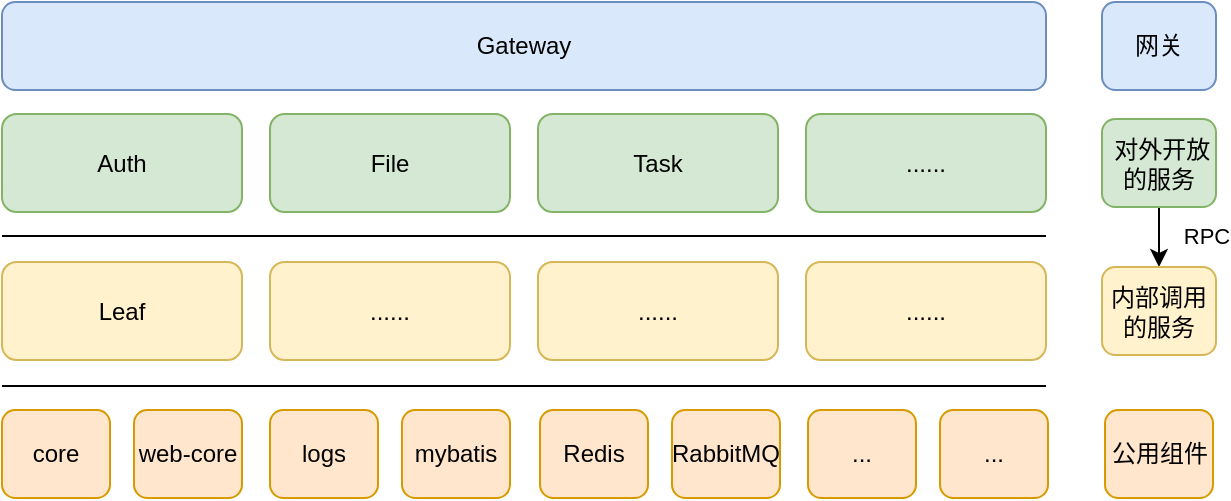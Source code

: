 <mxfile version="20.3.0" type="device" pages="4"><diagram id="vO5mNBSJw-7P1CVZ3sPO" name="组件结构图"><mxGraphModel dx="1546" dy="922" grid="0" gridSize="10" guides="1" tooltips="1" connect="1" arrows="1" fold="1" page="0" pageScale="1" pageWidth="850" pageHeight="1100" math="0" shadow="0"><root><mxCell id="0"/><mxCell id="1" parent="0"/><mxCell id="3-52ZUQiJojDxh2w4e1e-1" value="Gateway" style="rounded=1;whiteSpace=wrap;html=1;fillColor=#dae8fc;strokeColor=#6c8ebf;" parent="1" vertex="1"><mxGeometry x="151" y="130" width="522" height="44" as="geometry"/></mxCell><mxCell id="3-52ZUQiJojDxh2w4e1e-2" value="Auth" style="rounded=1;whiteSpace=wrap;html=1;fillColor=#d5e8d4;strokeColor=#82b366;" parent="1" vertex="1"><mxGeometry x="151" y="186" width="120" height="49" as="geometry"/></mxCell><mxCell id="3-52ZUQiJojDxh2w4e1e-3" value="File" style="rounded=1;whiteSpace=wrap;html=1;fillColor=#d5e8d4;strokeColor=#82b366;" parent="1" vertex="1"><mxGeometry x="285" y="186" width="120" height="49" as="geometry"/></mxCell><mxCell id="3-52ZUQiJojDxh2w4e1e-4" value="Task" style="rounded=1;whiteSpace=wrap;html=1;fillColor=#d5e8d4;strokeColor=#82b366;" parent="1" vertex="1"><mxGeometry x="419" y="186" width="120" height="49" as="geometry"/></mxCell><mxCell id="3-52ZUQiJojDxh2w4e1e-5" value="......" style="rounded=1;whiteSpace=wrap;html=1;fillColor=#d5e8d4;strokeColor=#82b366;" parent="1" vertex="1"><mxGeometry x="553" y="186" width="120" height="49" as="geometry"/></mxCell><mxCell id="3-52ZUQiJojDxh2w4e1e-7" value="Leaf" style="rounded=1;whiteSpace=wrap;html=1;fillColor=#fff2cc;strokeColor=#d6b656;" parent="1" vertex="1"><mxGeometry x="151" y="260" width="120" height="49" as="geometry"/></mxCell><mxCell id="3-52ZUQiJojDxh2w4e1e-8" value="&lt;meta charset=&quot;utf-8&quot;&gt;&lt;span style=&quot;color: rgb(0, 0, 0); font-family: Helvetica; font-size: 12px; font-style: normal; font-variant-ligatures: normal; font-variant-caps: normal; font-weight: 400; letter-spacing: normal; orphans: 2; text-align: center; text-indent: 0px; text-transform: none; widows: 2; word-spacing: 0px; -webkit-text-stroke-width: 0px; text-decoration-thickness: initial; text-decoration-style: initial; text-decoration-color: initial; float: none; display: inline !important;&quot;&gt;......&lt;/span&gt;" style="rounded=1;whiteSpace=wrap;html=1;fillColor=#fff2cc;strokeColor=#d6b656;labelBackgroundColor=none;" parent="1" vertex="1"><mxGeometry x="285" y="260" width="120" height="49" as="geometry"/></mxCell><mxCell id="3-52ZUQiJojDxh2w4e1e-10" value="" style="endArrow=none;html=1;rounded=0;exitX=0;exitY=1;exitDx=0;exitDy=0;entryX=1;entryY=1;entryDx=0;entryDy=0;" parent="1" edge="1"><mxGeometry width="50" height="50" relative="1" as="geometry"><mxPoint x="151.0" y="247.0" as="sourcePoint"/><mxPoint x="673.0" y="247.0" as="targetPoint"/></mxGeometry></mxCell><mxCell id="3-52ZUQiJojDxh2w4e1e-11" value="&lt;meta charset=&quot;utf-8&quot;&gt;&lt;span style=&quot;color: rgb(0, 0, 0); font-family: Helvetica; font-size: 12px; font-style: normal; font-variant-ligatures: normal; font-variant-caps: normal; font-weight: 400; letter-spacing: normal; orphans: 2; text-align: center; text-indent: 0px; text-transform: none; widows: 2; word-spacing: 0px; -webkit-text-stroke-width: 0px; text-decoration-thickness: initial; text-decoration-style: initial; text-decoration-color: initial; float: none; display: inline !important;&quot;&gt;......&lt;/span&gt;" style="rounded=1;whiteSpace=wrap;html=1;fillColor=#fff2cc;strokeColor=#d6b656;labelBackgroundColor=none;" parent="1" vertex="1"><mxGeometry x="419" y="260" width="120" height="49" as="geometry"/></mxCell><mxCell id="3-52ZUQiJojDxh2w4e1e-12" value="......" style="rounded=1;whiteSpace=wrap;html=1;fillColor=#fff2cc;strokeColor=#d6b656;" parent="1" vertex="1"><mxGeometry x="553" y="260" width="120" height="49" as="geometry"/></mxCell><mxCell id="3-52ZUQiJojDxh2w4e1e-14" value="网关" style="rounded=1;whiteSpace=wrap;html=1;fillColor=#dae8fc;strokeColor=#6c8ebf;" parent="1" vertex="1"><mxGeometry x="701" y="130" width="57" height="44" as="geometry"/></mxCell><mxCell id="3-52ZUQiJojDxh2w4e1e-17" value="" style="edgeStyle=orthogonalEdgeStyle;rounded=0;orthogonalLoop=1;jettySize=auto;html=1;" parent="1" source="3-52ZUQiJojDxh2w4e1e-15" target="3-52ZUQiJojDxh2w4e1e-16" edge="1"><mxGeometry relative="1" as="geometry"/></mxCell><mxCell id="3-52ZUQiJojDxh2w4e1e-18" value="RPC" style="edgeLabel;html=1;align=center;verticalAlign=middle;resizable=0;points=[];" parent="3-52ZUQiJojDxh2w4e1e-17" vertex="1" connectable="0"><mxGeometry x="0.104" y="4" relative="1" as="geometry"><mxPoint x="27" y="2" as="offset"/></mxGeometry></mxCell><mxCell id="3-52ZUQiJojDxh2w4e1e-15" value="&amp;nbsp;对外开放的服务" style="rounded=1;whiteSpace=wrap;html=1;fillColor=#d5e8d4;strokeColor=#82b366;" parent="1" vertex="1"><mxGeometry x="701" y="188.5" width="57" height="44" as="geometry"/></mxCell><mxCell id="3-52ZUQiJojDxh2w4e1e-16" value="内部调用的服务" style="rounded=1;whiteSpace=wrap;html=1;fillColor=#fff2cc;strokeColor=#d6b656;" parent="1" vertex="1"><mxGeometry x="701" y="262.5" width="57" height="44" as="geometry"/></mxCell><mxCell id="3-52ZUQiJojDxh2w4e1e-19" value="core" style="rounded=1;whiteSpace=wrap;html=1;fillColor=#ffe6cc;strokeColor=#d79b00;" parent="1" vertex="1"><mxGeometry x="151" y="334" width="54" height="44" as="geometry"/></mxCell><mxCell id="3-52ZUQiJojDxh2w4e1e-20" value="" style="endArrow=none;html=1;rounded=0;exitX=0;exitY=1;exitDx=0;exitDy=0;entryX=1;entryY=1;entryDx=0;entryDy=0;" parent="1" edge="1"><mxGeometry width="50" height="50" relative="1" as="geometry"><mxPoint x="151" y="322.0" as="sourcePoint"/><mxPoint x="673.0" y="322.0" as="targetPoint"/></mxGeometry></mxCell><mxCell id="3-52ZUQiJojDxh2w4e1e-21" value="web-core" style="rounded=1;whiteSpace=wrap;html=1;fillColor=#ffe6cc;strokeColor=#d79b00;" parent="1" vertex="1"><mxGeometry x="217" y="334" width="54" height="44" as="geometry"/></mxCell><mxCell id="3-52ZUQiJojDxh2w4e1e-22" value="logs" style="rounded=1;whiteSpace=wrap;html=1;fillColor=#ffe6cc;strokeColor=#d79b00;" parent="1" vertex="1"><mxGeometry x="285" y="334" width="54" height="44" as="geometry"/></mxCell><mxCell id="3-52ZUQiJojDxh2w4e1e-23" value="mybatis" style="rounded=1;whiteSpace=wrap;html=1;fillColor=#ffe6cc;strokeColor=#d79b00;" parent="1" vertex="1"><mxGeometry x="351" y="334" width="54" height="44" as="geometry"/></mxCell><mxCell id="3-52ZUQiJojDxh2w4e1e-24" value="Redis" style="rounded=1;whiteSpace=wrap;html=1;fillColor=#ffe6cc;strokeColor=#d79b00;" parent="1" vertex="1"><mxGeometry x="420" y="334" width="54" height="44" as="geometry"/></mxCell><mxCell id="3-52ZUQiJojDxh2w4e1e-25" value="RabbitMQ" style="rounded=1;whiteSpace=wrap;html=1;fillColor=#ffe6cc;strokeColor=#d79b00;" parent="1" vertex="1"><mxGeometry x="486" y="334" width="54" height="44" as="geometry"/></mxCell><mxCell id="3-52ZUQiJojDxh2w4e1e-26" value="..." style="rounded=1;whiteSpace=wrap;html=1;fillColor=#ffe6cc;strokeColor=#d79b00;" parent="1" vertex="1"><mxGeometry x="554" y="334" width="54" height="44" as="geometry"/></mxCell><mxCell id="3-52ZUQiJojDxh2w4e1e-27" value="..." style="rounded=1;whiteSpace=wrap;html=1;fillColor=#ffe6cc;strokeColor=#d79b00;" parent="1" vertex="1"><mxGeometry x="620" y="334" width="54" height="44" as="geometry"/></mxCell><mxCell id="3-52ZUQiJojDxh2w4e1e-28" value="公用组件" style="rounded=1;whiteSpace=wrap;html=1;fillColor=#ffe6cc;strokeColor=#d79b00;" parent="1" vertex="1"><mxGeometry x="702.5" y="334" width="54" height="44" as="geometry"/></mxCell></root></mxGraphModel></diagram><diagram id="0reh9oVDQseq1SiU65Ys" name="Task 架构设计图"><mxGraphModel dx="983" dy="-52" grid="0" gridSize="10" guides="1" tooltips="1" connect="1" arrows="1" fold="1" page="0" pageScale="1" pageWidth="827" pageHeight="1169" math="0" shadow="0"><root><mxCell id="0"/><mxCell id="1" parent="0"/><mxCell id="1S2mNHx5ZayFYOi3u7Dm-7" value="" style="group" parent="1" vertex="1" connectable="0"><mxGeometry x="-269" y="690" width="256" height="130" as="geometry"/></mxCell><mxCell id="1S2mNHx5ZayFYOi3u7Dm-6" value="" style="rounded=1;whiteSpace=wrap;html=1;arcSize=3;" parent="1S2mNHx5ZayFYOi3u7Dm-7" vertex="1"><mxGeometry width="256" height="130" as="geometry"/></mxCell><mxCell id="1S2mNHx5ZayFYOi3u7Dm-1" value="&amp;nbsp; 执行器" style="rounded=1;whiteSpace=wrap;html=1;align=left;fillColor=#fff2cc;strokeColor=#d6b656;" parent="1S2mNHx5ZayFYOi3u7Dm-7" vertex="1"><mxGeometry x="12" y="45" width="229" height="39" as="geometry"/></mxCell><mxCell id="1S2mNHx5ZayFYOi3u7Dm-2" value="串行执行器" style="rounded=1;whiteSpace=wrap;html=1;fillColor=#ffe6cc;strokeColor=#d79b00;" parent="1S2mNHx5ZayFYOi3u7Dm-7" vertex="1"><mxGeometry x="70" y="51" width="76" height="27" as="geometry"/></mxCell><mxCell id="1S2mNHx5ZayFYOi3u7Dm-3" value="并行执行器" style="rounded=1;whiteSpace=wrap;html=1;fillColor=#ffe6cc;strokeColor=#d79b00;" parent="1S2mNHx5ZayFYOi3u7Dm-7" vertex="1"><mxGeometry x="154" y="51" width="76" height="27" as="geometry"/></mxCell><mxCell id="1S2mNHx5ZayFYOi3u7Dm-4" value="&amp;nbsp;Befor" style="rounded=1;whiteSpace=wrap;html=1;align=left;" parent="1S2mNHx5ZayFYOi3u7Dm-7" vertex="1"><mxGeometry x="12" y="13" width="229" height="24" as="geometry"/></mxCell><mxCell id="1S2mNHx5ZayFYOi3u7Dm-5" value="&amp;nbsp;After" style="rounded=1;whiteSpace=wrap;html=1;align=left;" parent="1S2mNHx5ZayFYOi3u7Dm-7" vertex="1"><mxGeometry x="12" y="90" width="114" height="24" as="geometry"/></mxCell><mxCell id="MqHLQIC7mRnp6yDW-0SP-1" value="Error" style="rounded=1;whiteSpace=wrap;html=1;align=left;" parent="1S2mNHx5ZayFYOi3u7Dm-7" vertex="1"><mxGeometry x="135" y="90" width="104" height="24" as="geometry"/></mxCell></root></mxGraphModel></diagram><diagram id="nXH4TVOAsmRTRph0qg8Z" name="Task Test DAG"><mxGraphModel dx="1805" dy="946" grid="0" gridSize="10" guides="1" tooltips="1" connect="1" arrows="1" fold="1" page="0" pageScale="1" pageWidth="850" pageHeight="1100" math="0" shadow="0"><root><mxCell id="0"/><mxCell id="1" parent="0"/><mxCell id="ic8TAPjfvuY6aagfXhzs-1" value="task-core Test Case" style="text;html=1;strokeColor=default;fillColor=none;align=center;verticalAlign=middle;whiteSpace=wrap;fontSize=18;strokeWidth=2;rounded=1;" parent="1" vertex="1"><mxGeometry x="-434" y="-160" width="235" height="65" as="geometry"/></mxCell><mxCell id="AIiJT0in7nWklSw2OQYk-3" style="orthogonalLoop=1;jettySize=auto;html=1;exitX=1;exitY=0.5;exitDx=0;exitDy=0;entryX=0;entryY=0.5;entryDx=0;entryDy=0;strokeWidth=2;rounded=1;" parent="1" source="ic8TAPjfvuY6aagfXhzs-2" target="7sNGtPD2QEhFjAisgKOo-2" edge="1"><mxGeometry relative="1" as="geometry"/></mxCell><mxCell id="ic8TAPjfvuY6aagfXhzs-2" value="A1" style="whiteSpace=wrap;html=1;strokeColor=default;strokeWidth=2;fontSize=23;rounded=1;" parent="1" vertex="1"><mxGeometry x="-227" y="-29" width="50" height="50" as="geometry"/></mxCell><mxCell id="AIiJT0in7nWklSw2OQYk-4" style="edgeStyle=none;orthogonalLoop=1;jettySize=auto;html=1;exitX=1;exitY=0.5;exitDx=0;exitDy=0;entryX=0;entryY=0.5;entryDx=0;entryDy=0;strokeWidth=2;rounded=1;" parent="1" source="AIiJT0in7nWklSw2OQYk-1" target="AIiJT0in7nWklSw2OQYk-2" edge="1"><mxGeometry relative="1" as="geometry"/></mxCell><mxCell id="AIiJT0in7nWklSw2OQYk-1" value="B" style="whiteSpace=wrap;html=1;strokeColor=default;strokeWidth=2;fontSize=23;rounded=1;" parent="1" vertex="1"><mxGeometry x="-227" y="133" width="50" height="50" as="geometry"/></mxCell><mxCell id="AIiJT0in7nWklSw2OQYk-10" style="edgeStyle=none;orthogonalLoop=1;jettySize=auto;html=1;exitX=1;exitY=0.5;exitDx=0;exitDy=0;entryX=0;entryY=0.5;entryDx=0;entryDy=0;strokeWidth=2;rounded=1;" parent="1" source="AIiJT0in7nWklSw2OQYk-2" target="AIiJT0in7nWklSw2OQYk-7" edge="1"><mxGeometry relative="1" as="geometry"/></mxCell><mxCell id="AIiJT0in7nWklSw2OQYk-11" style="edgeStyle=none;orthogonalLoop=1;jettySize=auto;html=1;exitX=1;exitY=0.5;exitDx=0;exitDy=0;entryX=0;entryY=0.5;entryDx=0;entryDy=0;strokeWidth=2;rounded=1;" parent="1" source="AIiJT0in7nWklSw2OQYk-2" target="AIiJT0in7nWklSw2OQYk-6" edge="1"><mxGeometry relative="1" as="geometry"/></mxCell><mxCell id="AIiJT0in7nWklSw2OQYk-12" style="edgeStyle=none;orthogonalLoop=1;jettySize=auto;html=1;exitX=1;exitY=0.5;exitDx=0;exitDy=0;entryX=0;entryY=0.5;entryDx=0;entryDy=0;strokeWidth=2;rounded=1;" parent="1" source="AIiJT0in7nWklSw2OQYk-2" target="AIiJT0in7nWklSw2OQYk-5" edge="1"><mxGeometry relative="1" as="geometry"/></mxCell><mxCell id="AIiJT0in7nWklSw2OQYk-2" value="C" style="whiteSpace=wrap;html=1;strokeColor=default;strokeWidth=2;fontSize=23;rounded=1;" parent="1" vertex="1"><mxGeometry x="-104" y="52" width="50" height="50" as="geometry"/></mxCell><mxCell id="AIiJT0in7nWklSw2OQYk-16" value="" style="edgeStyle=none;orthogonalLoop=1;jettySize=auto;html=1;strokeWidth=2;rounded=1;" parent="1" source="AIiJT0in7nWklSw2OQYk-5" target="AIiJT0in7nWklSw2OQYk-8" edge="1"><mxGeometry relative="1" as="geometry"/></mxCell><mxCell id="AIiJT0in7nWklSw2OQYk-5" value="F" style="whiteSpace=wrap;html=1;strokeColor=default;strokeWidth=2;fontSize=23;rounded=1;" parent="1" vertex="1"><mxGeometry x="19" y="133" width="50" height="50" as="geometry"/></mxCell><mxCell id="AIiJT0in7nWklSw2OQYk-6" value="E1" style="whiteSpace=wrap;html=1;strokeColor=default;strokeWidth=2;fontSize=23;rounded=1;" parent="1" vertex="1"><mxGeometry x="19" y="52" width="50" height="50" as="geometry"/></mxCell><mxCell id="AIiJT0in7nWklSw2OQYk-14" style="edgeStyle=none;orthogonalLoop=1;jettySize=auto;html=1;exitX=1;exitY=0.5;exitDx=0;exitDy=0;entryX=0;entryY=0.5;entryDx=0;entryDy=0;strokeWidth=2;rounded=1;" parent="1" source="AIiJT0in7nWklSw2OQYk-7" target="AIiJT0in7nWklSw2OQYk-9" edge="1"><mxGeometry relative="1" as="geometry"/></mxCell><mxCell id="AIiJT0in7nWklSw2OQYk-7" value="D" style="whiteSpace=wrap;html=1;strokeColor=#000000;strokeWidth=2;fontSize=23;fillColor=#fff2cc;rounded=1;" parent="1" vertex="1"><mxGeometry x="19" y="-29" width="50" height="50" as="geometry"/></mxCell><mxCell id="AIiJT0in7nWklSw2OQYk-22" style="edgeStyle=none;orthogonalLoop=1;jettySize=auto;html=1;exitX=1;exitY=0.5;exitDx=0;exitDy=0;entryX=0;entryY=0.75;entryDx=0;entryDy=0;strokeWidth=2;rounded=1;" parent="1" source="AIiJT0in7nWklSw2OQYk-8" target="AIiJT0in7nWklSw2OQYk-18" edge="1"><mxGeometry relative="1" as="geometry"/></mxCell><mxCell id="AIiJT0in7nWklSw2OQYk-8" value="H" style="whiteSpace=wrap;html=1;strokeWidth=2;fontSize=23;rounded=1;" parent="1" vertex="1"><mxGeometry x="154" y="133" width="50" height="50" as="geometry"/></mxCell><mxCell id="AIiJT0in7nWklSw2OQYk-21" style="edgeStyle=none;orthogonalLoop=1;jettySize=auto;html=1;exitX=1;exitY=0.5;exitDx=0;exitDy=0;entryX=0;entryY=0.25;entryDx=0;entryDy=0;strokeWidth=2;rounded=1;" parent="1" source="AIiJT0in7nWklSw2OQYk-9" target="AIiJT0in7nWklSw2OQYk-18" edge="1"><mxGeometry relative="1" as="geometry"/></mxCell><mxCell id="AIiJT0in7nWklSw2OQYk-9" value="G" style="whiteSpace=wrap;html=1;strokeColor=default;strokeWidth=2;fontSize=23;rounded=1;" parent="1" vertex="1"><mxGeometry x="154" y="-29" width="50" height="50" as="geometry"/></mxCell><mxCell id="AIiJT0in7nWklSw2OQYk-17" value="J" style="whiteSpace=wrap;html=1;strokeColor=default;strokeWidth=2;fontSize=23;rounded=1;" parent="1" vertex="1"><mxGeometry x="395" y="54" width="50" height="50" as="geometry"/></mxCell><mxCell id="AIiJT0in7nWklSw2OQYk-20" value="" style="edgeStyle=none;orthogonalLoop=1;jettySize=auto;html=1;strokeWidth=2;rounded=1;" parent="1" source="AIiJT0in7nWklSw2OQYk-18" target="AIiJT0in7nWklSw2OQYk-17" edge="1"><mxGeometry relative="1" as="geometry"/></mxCell><mxCell id="AIiJT0in7nWklSw2OQYk-18" value="I" style="whiteSpace=wrap;html=1;strokeColor=default;strokeWidth=2;fontSize=23;rounded=1;" parent="1" vertex="1"><mxGeometry x="280" y="52" width="50" height="50" as="geometry"/></mxCell><mxCell id="2L2nC_zHFKhsGkut0hGI-1" value="K" style="whiteSpace=wrap;html=1;strokeColor=default;strokeWidth=2;fontSize=23;rounded=1;" parent="1" vertex="1"><mxGeometry x="510" y="54" width="50" height="50" as="geometry"/></mxCell><mxCell id="A3ViZAaQUnB0bKXPh7tr-1" value="任务执行耗时" style="text;html=1;align=center;verticalAlign=middle;resizable=0;points=[];autosize=1;strokeColor=none;fillColor=none;fontFamily=Hannotate SC;" parent="1" vertex="1"><mxGeometry x="53" y="-50" width="90" height="26" as="geometry"/></mxCell><mxCell id="A3ViZAaQUnB0bKXPh7tr-3" value="" style="edgeStyle=none;orthogonalLoop=1;jettySize=auto;html=1;strokeWidth=2;rounded=1;exitX=1;exitY=0.5;exitDx=0;exitDy=0;entryX=0;entryY=0.5;entryDx=0;entryDy=0;" parent="1" source="AIiJT0in7nWklSw2OQYk-17" target="2L2nC_zHFKhsGkut0hGI-1" edge="1"><mxGeometry relative="1" as="geometry"><mxPoint x="458" y="96.74" as="sourcePoint"/><mxPoint x="533" y="96.74" as="targetPoint"/></mxGeometry></mxCell><mxCell id="7sNGtPD2QEhFjAisgKOo-2" value="A2" style="whiteSpace=wrap;html=1;strokeColor=default;strokeWidth=2;fontSize=23;rounded=1;" vertex="1" parent="1"><mxGeometry x="-104" y="-29" width="50" height="50" as="geometry"/></mxCell><mxCell id="7sNGtPD2QEhFjAisgKOo-4" style="orthogonalLoop=1;jettySize=auto;html=1;exitX=0.5;exitY=1;exitDx=0;exitDy=0;entryX=0.5;entryY=0;entryDx=0;entryDy=0;strokeWidth=2;rounded=1;" edge="1" parent="1" source="7sNGtPD2QEhFjAisgKOo-2" target="AIiJT0in7nWklSw2OQYk-2"><mxGeometry relative="1" as="geometry"><mxPoint x="-186" y="-21" as="sourcePoint"/><mxPoint x="-103" y="-21" as="targetPoint"/></mxGeometry></mxCell><mxCell id="7sNGtPD2QEhFjAisgKOo-5" value="E2" style="whiteSpace=wrap;html=1;strokeColor=default;strokeWidth=2;fontSize=23;rounded=1;" vertex="1" parent="1"><mxGeometry x="154" y="52" width="50" height="50" as="geometry"/></mxCell><mxCell id="7sNGtPD2QEhFjAisgKOo-8" style="edgeStyle=none;orthogonalLoop=1;jettySize=auto;html=1;exitX=1;exitY=0.5;exitDx=0;exitDy=0;strokeWidth=2;rounded=1;entryX=0;entryY=0.5;entryDx=0;entryDy=0;" edge="1" parent="1" source="AIiJT0in7nWklSw2OQYk-6" target="7sNGtPD2QEhFjAisgKOo-5"><mxGeometry relative="1" as="geometry"><mxPoint x="69" y="76.5" as="sourcePoint"/><mxPoint x="124" y="88" as="targetPoint"/></mxGeometry></mxCell><mxCell id="7sNGtPD2QEhFjAisgKOo-10" value="" style="edgeStyle=none;orthogonalLoop=1;jettySize=auto;html=1;strokeWidth=2;rounded=1;exitX=0.5;exitY=0;exitDx=0;exitDy=0;entryX=0.5;entryY=1;entryDx=0;entryDy=0;" edge="1" parent="1" source="7sNGtPD2QEhFjAisgKOo-5" target="AIiJT0in7nWklSw2OQYk-9"><mxGeometry relative="1" as="geometry"><mxPoint x="79" y="168" as="sourcePoint"/><mxPoint x="164" y="168" as="targetPoint"/></mxGeometry></mxCell></root></mxGraphModel></diagram><diagram name="用户权限" id="DXQPn0CKYwGHrVSVbcXz"><mxGraphModel dx="895" dy="669" grid="0" gridSize="10" guides="1" tooltips="1" connect="1" arrows="1" fold="1" page="0" pageScale="1" pageWidth="850" pageHeight="1100" math="0" shadow="0"><root><mxCell id="sDi1E8XMrfhSclaJS0aF-0"/><mxCell id="sDi1E8XMrfhSclaJS0aF-1" parent="sDi1E8XMrfhSclaJS0aF-0"/><mxCell id="F1hOXWh_CI4Zx5rWr8bu-2" value="" style="edgeStyle=orthogonalEdgeStyle;rounded=0;orthogonalLoop=1;jettySize=auto;html=1;entryX=0;entryY=0.5;entryDx=0;entryDy=0;" parent="sDi1E8XMrfhSclaJS0aF-1" source="F1hOXWh_CI4Zx5rWr8bu-0" target="F1hOXWh_CI4Zx5rWr8bu-1" edge="1"><mxGeometry relative="1" as="geometry"/></mxCell><mxCell id="F1hOXWh_CI4Zx5rWr8bu-4" value="" style="edgeStyle=orthogonalEdgeStyle;rounded=0;orthogonalLoop=1;jettySize=auto;html=1;entryX=0;entryY=0.5;entryDx=0;entryDy=0;" parent="sDi1E8XMrfhSclaJS0aF-1" source="F1hOXWh_CI4Zx5rWr8bu-0" target="F1hOXWh_CI4Zx5rWr8bu-5" edge="1"><mxGeometry relative="1" as="geometry"><mxPoint x="36" y="23" as="targetPoint"/></mxGeometry></mxCell><mxCell id="F1hOXWh_CI4Zx5rWr8bu-0" value="用户权限" style="rounded=1;whiteSpace=wrap;html=1;" parent="sDi1E8XMrfhSclaJS0aF-1" vertex="1"><mxGeometry x="-199" y="4" width="120" height="60" as="geometry"/></mxCell><mxCell id="F1hOXWh_CI4Zx5rWr8bu-7" value="" style="edgeStyle=orthogonalEdgeStyle;rounded=0;orthogonalLoop=1;jettySize=auto;html=1;entryX=0;entryY=0.5;entryDx=0;entryDy=0;" parent="sDi1E8XMrfhSclaJS0aF-1" source="F1hOXWh_CI4Zx5rWr8bu-1" target="F1hOXWh_CI4Zx5rWr8bu-6" edge="1"><mxGeometry relative="1" as="geometry"/></mxCell><mxCell id="F1hOXWh_CI4Zx5rWr8bu-13" value="" style="edgeStyle=orthogonalEdgeStyle;rounded=0;orthogonalLoop=1;jettySize=auto;html=1;" parent="sDi1E8XMrfhSclaJS0aF-1" source="F1hOXWh_CI4Zx5rWr8bu-1" target="F1hOXWh_CI4Zx5rWr8bu-12" edge="1"><mxGeometry relative="1" as="geometry"/></mxCell><mxCell id="F1hOXWh_CI4Zx5rWr8bu-1" value="访问权限" style="whiteSpace=wrap;html=1;rounded=1;" parent="sDi1E8XMrfhSclaJS0aF-1" vertex="1"><mxGeometry x="41" y="-38" width="120" height="40" as="geometry"/></mxCell><mxCell id="F1hOXWh_CI4Zx5rWr8bu-9" value="" style="edgeStyle=orthogonalEdgeStyle;rounded=0;orthogonalLoop=1;jettySize=auto;html=1;" parent="sDi1E8XMrfhSclaJS0aF-1" source="F1hOXWh_CI4Zx5rWr8bu-5" target="F1hOXWh_CI4Zx5rWr8bu-8" edge="1"><mxGeometry relative="1" as="geometry"/></mxCell><mxCell id="F1hOXWh_CI4Zx5rWr8bu-5" value="数据权限" style="whiteSpace=wrap;html=1;rounded=1;" parent="sDi1E8XMrfhSclaJS0aF-1" vertex="1"><mxGeometry x="41" y="64" width="120" height="40" as="geometry"/></mxCell><mxCell id="F1hOXWh_CI4Zx5rWr8bu-18" style="edgeStyle=orthogonalEdgeStyle;rounded=0;orthogonalLoop=1;jettySize=auto;html=1;entryX=0;entryY=0.5;entryDx=0;entryDy=0;fontSize=9;" parent="sDi1E8XMrfhSclaJS0aF-1" source="F1hOXWh_CI4Zx5rWr8bu-6" target="F1hOXWh_CI4Zx5rWr8bu-15" edge="1"><mxGeometry relative="1" as="geometry"/></mxCell><mxCell id="F1hOXWh_CI4Zx5rWr8bu-6" value="角色权限(优先级: 高)" style="whiteSpace=wrap;html=1;rounded=1;fontSize=9;" parent="sDi1E8XMrfhSclaJS0aF-1" vertex="1"><mxGeometry x="206" y="-104" width="120" height="40" as="geometry"/></mxCell><mxCell id="F1hOXWh_CI4Zx5rWr8bu-8" value="读写权限" style="whiteSpace=wrap;html=1;rounded=1;fontSize=9;" parent="sDi1E8XMrfhSclaJS0aF-1" vertex="1"><mxGeometry x="206" y="64" width="120" height="40" as="geometry"/></mxCell><mxCell id="F1hOXWh_CI4Zx5rWr8bu-20" style="edgeStyle=orthogonalEdgeStyle;rounded=0;orthogonalLoop=1;jettySize=auto;html=1;exitX=1;exitY=0.5;exitDx=0;exitDy=0;fontSize=9;" parent="sDi1E8XMrfhSclaJS0aF-1" source="F1hOXWh_CI4Zx5rWr8bu-12" target="F1hOXWh_CI4Zx5rWr8bu-19" edge="1"><mxGeometry relative="1" as="geometry"/></mxCell><mxCell id="F1hOXWh_CI4Zx5rWr8bu-12" value="赋予权限(优先级: 中)" style="whiteSpace=wrap;html=1;rounded=1;fontSize=9;" parent="sDi1E8XMrfhSclaJS0aF-1" vertex="1"><mxGeometry x="206" y="-38" width="120" height="40" as="geometry"/></mxCell><mxCell id="F1hOXWh_CI4Zx5rWr8bu-15" value="1. 访问权限分为, 读, 写, 执行&lt;br&gt;2. 角色权限: &lt;br&gt;2.1 管理员: 所有任务的所有权限&lt;br&gt;2.2 项目经理: 拥有创建项目和创建任务的权限, 与所有项目的所有权限&lt;br&gt;2.3 普通用户: 无(需要后期分配)&lt;br&gt;3. 删除项目, 只有管理员和项目所有者可以&lt;br&gt;4. 任务所有者, 拥有该任务的所有权限&lt;br&gt;" style="shape=document;whiteSpace=wrap;html=1;boundedLbl=1;fontSize=9;size=0.054;fillColor=#fff2cc;strokeColor=#000000;align=left;" parent="sDi1E8XMrfhSclaJS0aF-1" vertex="1"><mxGeometry x="369" y="-160" width="188" height="103" as="geometry"/></mxCell><mxCell id="F1hOXWh_CI4Zx5rWr8bu-19" value="1. 管理员: 给普通用户赋予, 项目或某些任务的RWX权限, 也可以给项目经理分配" style="shape=document;whiteSpace=wrap;html=1;boundedLbl=1;fontSize=9;size=0.116;fillColor=#fff2cc;strokeColor=#000000;align=left;" parent="sDi1E8XMrfhSclaJS0aF-1" vertex="1"><mxGeometry x="369" y="-46" width="189" height="78" as="geometry"/></mxCell></root></mxGraphModel></diagram></mxfile>